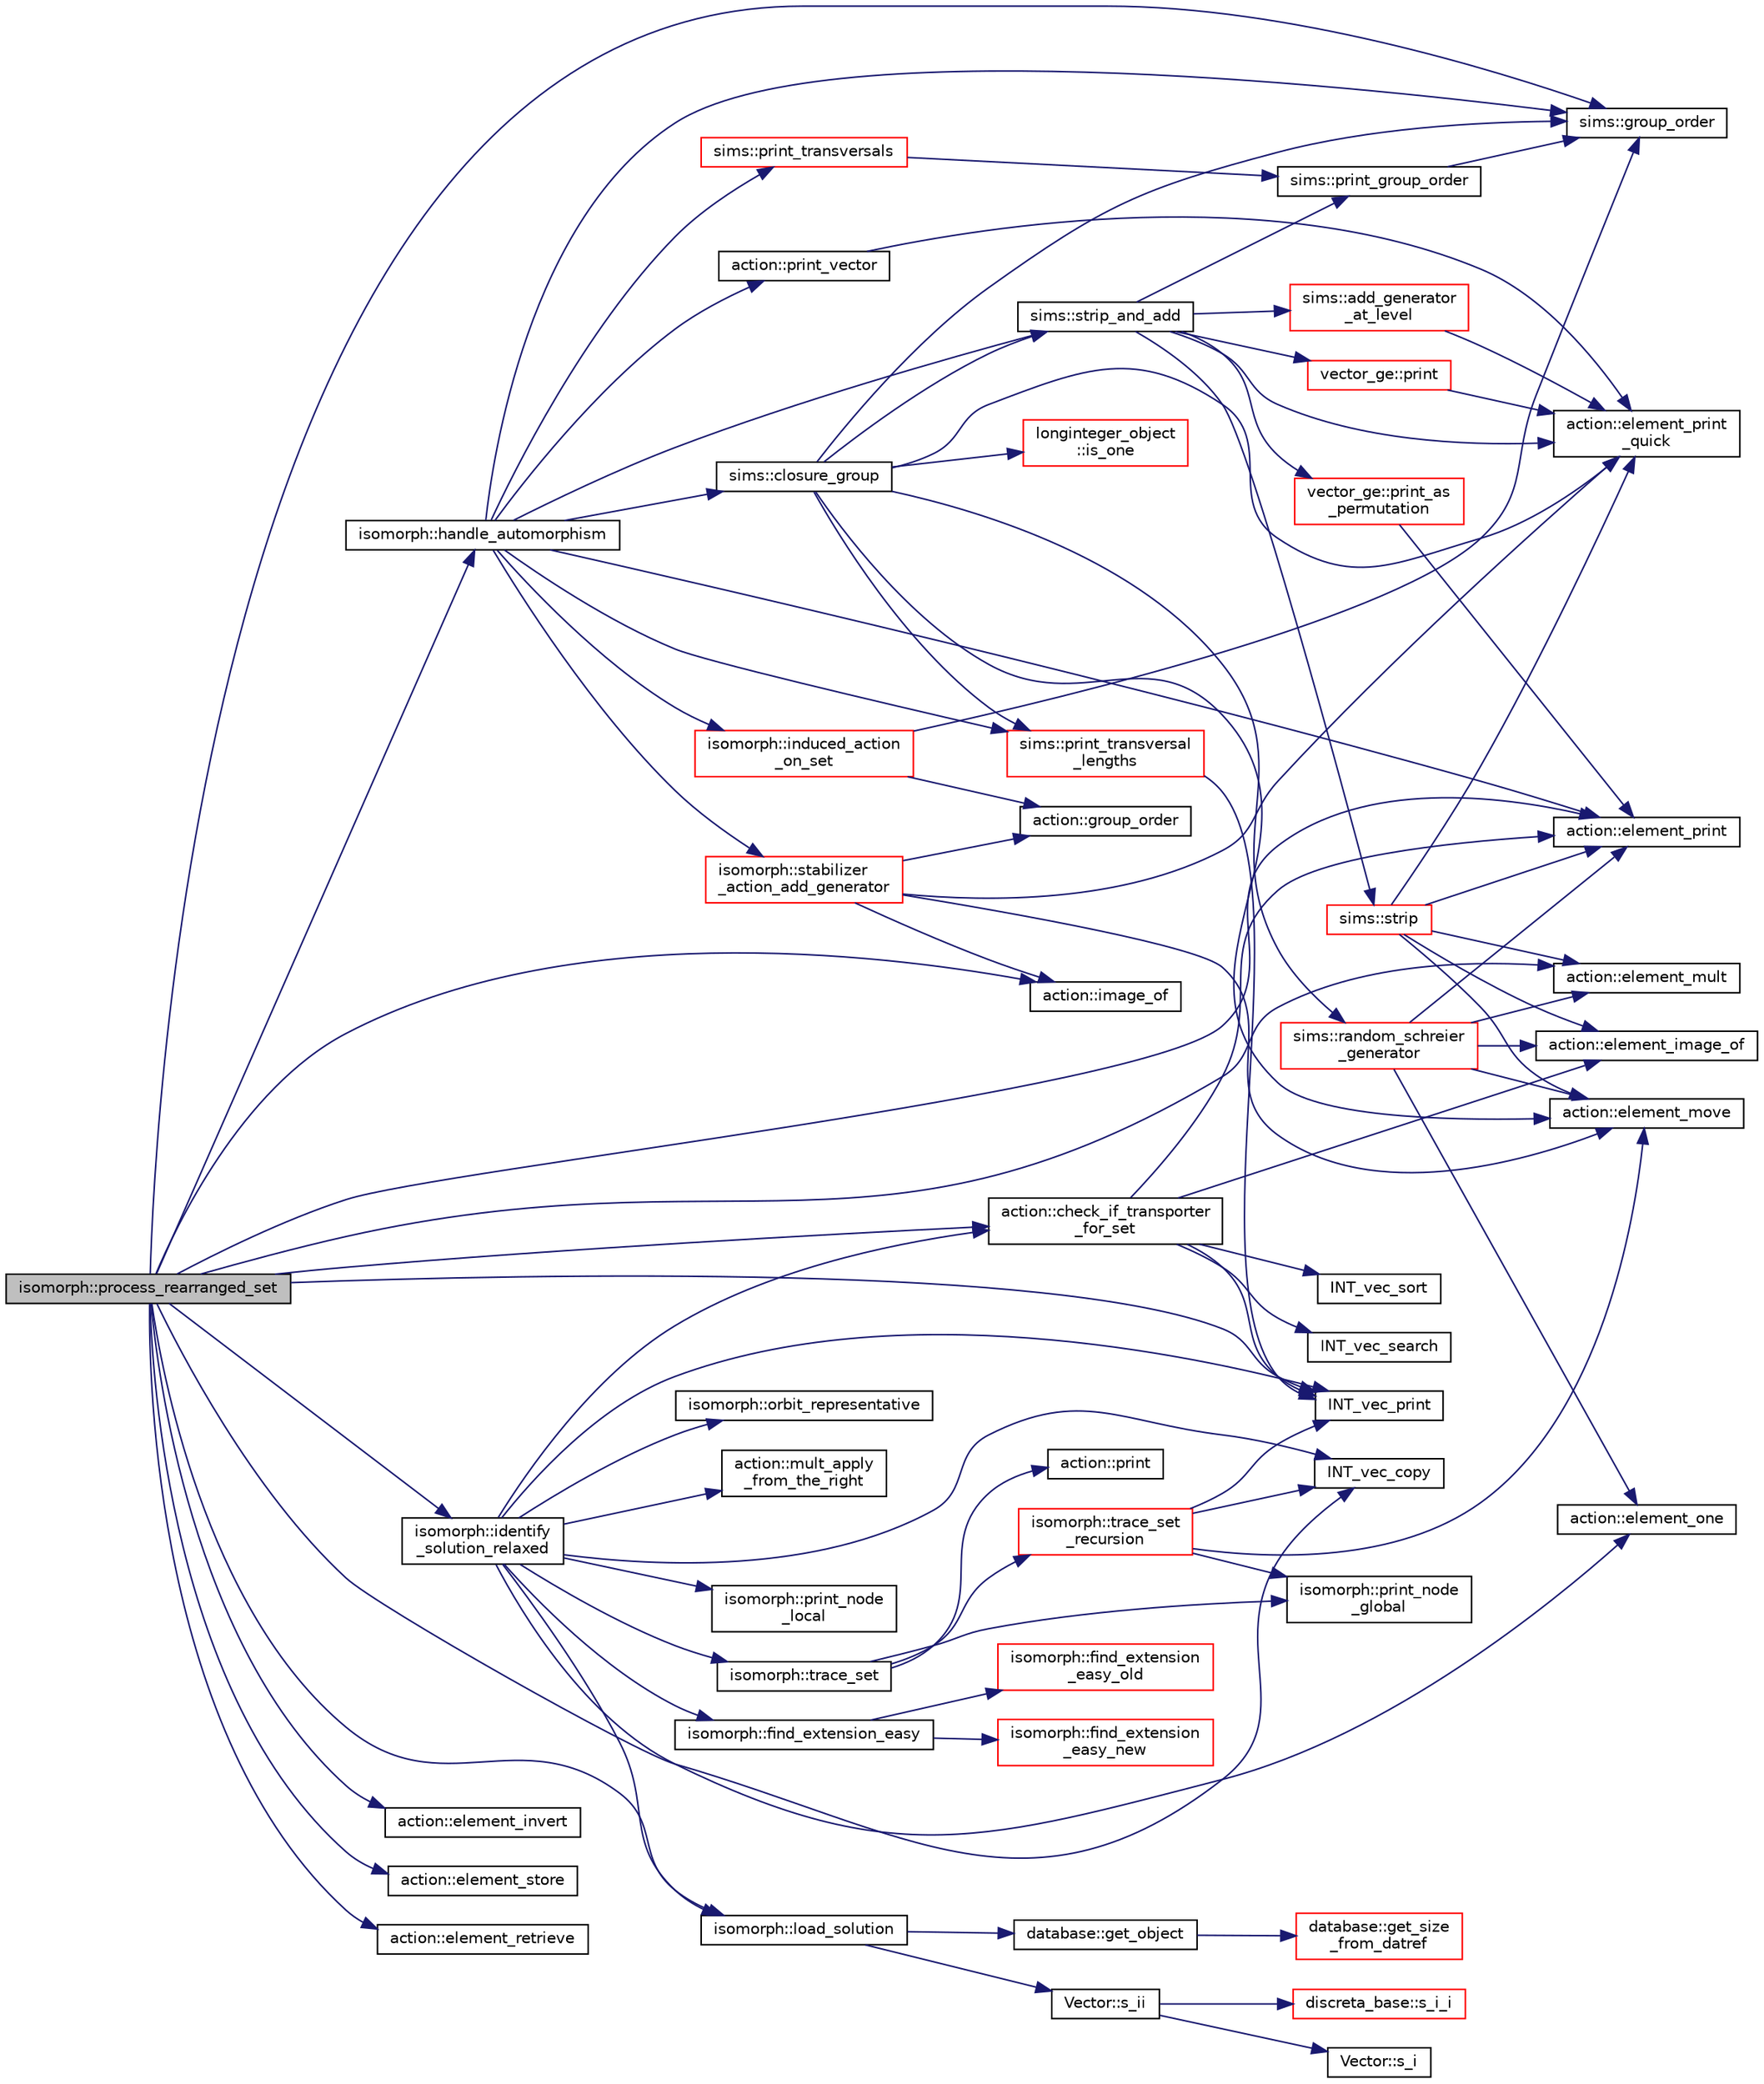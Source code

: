 digraph "isomorph::process_rearranged_set"
{
  edge [fontname="Helvetica",fontsize="10",labelfontname="Helvetica",labelfontsize="10"];
  node [fontname="Helvetica",fontsize="10",shape=record];
  rankdir="LR";
  Node10636 [label="isomorph::process_rearranged_set",height=0.2,width=0.4,color="black", fillcolor="grey75", style="filled", fontcolor="black"];
  Node10636 -> Node10637 [color="midnightblue",fontsize="10",style="solid",fontname="Helvetica"];
  Node10637 [label="isomorph::identify\l_solution_relaxed",height=0.2,width=0.4,color="black", fillcolor="white", style="filled",URL="$d3/d5f/classisomorph.html#a8c36c61c16700d8e570f71f84a4aabc6"];
  Node10637 -> Node10638 [color="midnightblue",fontsize="10",style="solid",fontname="Helvetica"];
  Node10638 [label="INT_vec_copy",height=0.2,width=0.4,color="black", fillcolor="white", style="filled",URL="$df/dbf/sajeeb_8_c.html#ac2d875e27e009af6ec04d17254d11075"];
  Node10637 -> Node10639 [color="midnightblue",fontsize="10",style="solid",fontname="Helvetica"];
  Node10639 [label="action::element_one",height=0.2,width=0.4,color="black", fillcolor="white", style="filled",URL="$d2/d86/classaction.html#a780a105daf04d6d1fe7e2f63b3c88e3b"];
  Node10637 -> Node10640 [color="midnightblue",fontsize="10",style="solid",fontname="Helvetica"];
  Node10640 [label="isomorph::trace_set",height=0.2,width=0.4,color="black", fillcolor="white", style="filled",URL="$d3/d5f/classisomorph.html#ab7bbf8af4ad4d1c7bcbbd190ee2ce6a6"];
  Node10640 -> Node10641 [color="midnightblue",fontsize="10",style="solid",fontname="Helvetica"];
  Node10641 [label="isomorph::trace_set\l_recursion",height=0.2,width=0.4,color="red", fillcolor="white", style="filled",URL="$d3/d5f/classisomorph.html#a8ef29320b04d7ca09212706e47b013b9"];
  Node10641 -> Node10642 [color="midnightblue",fontsize="10",style="solid",fontname="Helvetica"];
  Node10642 [label="isomorph::print_node\l_global",height=0.2,width=0.4,color="black", fillcolor="white", style="filled",URL="$d3/d5f/classisomorph.html#ac62bed8edc25b5b50cc4f275f94c8470"];
  Node10641 -> Node10638 [color="midnightblue",fontsize="10",style="solid",fontname="Helvetica"];
  Node10641 -> Node10644 [color="midnightblue",fontsize="10",style="solid",fontname="Helvetica"];
  Node10644 [label="INT_vec_print",height=0.2,width=0.4,color="black", fillcolor="white", style="filled",URL="$df/dbf/sajeeb_8_c.html#a79a5901af0b47dd0d694109543c027fe"];
  Node10641 -> Node10648 [color="midnightblue",fontsize="10",style="solid",fontname="Helvetica"];
  Node10648 [label="action::element_move",height=0.2,width=0.4,color="black", fillcolor="white", style="filled",URL="$d2/d86/classaction.html#a550947491bbb534d3d7951f50198a874"];
  Node10640 -> Node10642 [color="midnightblue",fontsize="10",style="solid",fontname="Helvetica"];
  Node10640 -> Node10720 [color="midnightblue",fontsize="10",style="solid",fontname="Helvetica"];
  Node10720 [label="action::print",height=0.2,width=0.4,color="black", fillcolor="white", style="filled",URL="$d2/d86/classaction.html#ae4159079fcf493e0e110c2114cc0a52d"];
  Node10637 -> Node10721 [color="midnightblue",fontsize="10",style="solid",fontname="Helvetica"];
  Node10721 [label="isomorph::print_node\l_local",height=0.2,width=0.4,color="black", fillcolor="white", style="filled",URL="$d3/d5f/classisomorph.html#a0c0aa4acce86bf0b479a216a3afdabcc"];
  Node10637 -> Node10644 [color="midnightblue",fontsize="10",style="solid",fontname="Helvetica"];
  Node10637 -> Node10722 [color="midnightblue",fontsize="10",style="solid",fontname="Helvetica"];
  Node10722 [label="isomorph::find_extension_easy",height=0.2,width=0.4,color="black", fillcolor="white", style="filled",URL="$d3/d5f/classisomorph.html#a2861ed73bff2090e2c2a97e263258134"];
  Node10722 -> Node10723 [color="midnightblue",fontsize="10",style="solid",fontname="Helvetica"];
  Node10723 [label="isomorph::find_extension\l_easy_old",height=0.2,width=0.4,color="red", fillcolor="white", style="filled",URL="$d3/d5f/classisomorph.html#ac527cea5328b515e3194c998217ea0bf"];
  Node10722 -> Node10728 [color="midnightblue",fontsize="10",style="solid",fontname="Helvetica"];
  Node10728 [label="isomorph::find_extension\l_easy_new",height=0.2,width=0.4,color="red", fillcolor="white", style="filled",URL="$d3/d5f/classisomorph.html#a239dde6a8264198fc3f6fb2e15cd882d"];
  Node10637 -> Node10743 [color="midnightblue",fontsize="10",style="solid",fontname="Helvetica"];
  Node10743 [label="isomorph::orbit_representative",height=0.2,width=0.4,color="black", fillcolor="white", style="filled",URL="$d3/d5f/classisomorph.html#acdfd35e2cb33942945e10dedeb4a210f"];
  Node10637 -> Node10744 [color="midnightblue",fontsize="10",style="solid",fontname="Helvetica"];
  Node10744 [label="action::mult_apply\l_from_the_right",height=0.2,width=0.4,color="black", fillcolor="white", style="filled",URL="$d2/d86/classaction.html#a00d1b49d2550d6a4cec42543076aac5b"];
  Node10637 -> Node10726 [color="midnightblue",fontsize="10",style="solid",fontname="Helvetica"];
  Node10726 [label="isomorph::load_solution",height=0.2,width=0.4,color="black", fillcolor="white", style="filled",URL="$d3/d5f/classisomorph.html#a18df8e5d8ba2c2fe7c6d59a2d42768a5"];
  Node10726 -> Node10684 [color="midnightblue",fontsize="10",style="solid",fontname="Helvetica"];
  Node10684 [label="database::get_object",height=0.2,width=0.4,color="black", fillcolor="white", style="filled",URL="$db/d72/classdatabase.html#a2f58ec1301addabc2fb6544038e108c6"];
  Node10684 -> Node10685 [color="midnightblue",fontsize="10",style="solid",fontname="Helvetica"];
  Node10685 [label="database::get_size\l_from_datref",height=0.2,width=0.4,color="red", fillcolor="white", style="filled",URL="$db/d72/classdatabase.html#ae71e4c19b07a2d67682fbd4b069e9a7e"];
  Node10726 -> Node10693 [color="midnightblue",fontsize="10",style="solid",fontname="Helvetica"];
  Node10693 [label="Vector::s_ii",height=0.2,width=0.4,color="black", fillcolor="white", style="filled",URL="$d5/db2/class_vector.html#a75d4942cc7b9794717b4846c10520db8"];
  Node10693 -> Node10656 [color="midnightblue",fontsize="10",style="solid",fontname="Helvetica"];
  Node10656 [label="Vector::s_i",height=0.2,width=0.4,color="black", fillcolor="white", style="filled",URL="$d5/db2/class_vector.html#a1c4fe1752523df8119f70dd550244871"];
  Node10693 -> Node10694 [color="midnightblue",fontsize="10",style="solid",fontname="Helvetica"];
  Node10694 [label="discreta_base::s_i_i",height=0.2,width=0.4,color="red", fillcolor="white", style="filled",URL="$d7/d71/classdiscreta__base.html#aadb92c01fbe69b3034b0214b33fbc735"];
  Node10637 -> Node10745 [color="midnightblue",fontsize="10",style="solid",fontname="Helvetica"];
  Node10745 [label="action::check_if_transporter\l_for_set",height=0.2,width=0.4,color="black", fillcolor="white", style="filled",URL="$d2/d86/classaction.html#a84f3aaa00cbc09fb93f131b16d1fd290"];
  Node10745 -> Node10644 [color="midnightblue",fontsize="10",style="solid",fontname="Helvetica"];
  Node10745 -> Node10645 [color="midnightblue",fontsize="10",style="solid",fontname="Helvetica"];
  Node10645 [label="action::element_print",height=0.2,width=0.4,color="black", fillcolor="white", style="filled",URL="$d2/d86/classaction.html#ae38c3ef3c1125213733d63c6fc3c40cd"];
  Node10745 -> Node10746 [color="midnightblue",fontsize="10",style="solid",fontname="Helvetica"];
  Node10746 [label="INT_vec_sort",height=0.2,width=0.4,color="black", fillcolor="white", style="filled",URL="$d5/de2/foundations_2data__structures_2data__structures_8h.html#a877cf6c0867f8a8e7c199476e640eca5"];
  Node10745 -> Node10646 [color="midnightblue",fontsize="10",style="solid",fontname="Helvetica"];
  Node10646 [label="action::element_image_of",height=0.2,width=0.4,color="black", fillcolor="white", style="filled",URL="$d2/d86/classaction.html#ae09559d4537a048fc860f8a74a31393d"];
  Node10745 -> Node10747 [color="midnightblue",fontsize="10",style="solid",fontname="Helvetica"];
  Node10747 [label="INT_vec_search",height=0.2,width=0.4,color="black", fillcolor="white", style="filled",URL="$d5/de2/foundations_2data__structures_2data__structures_8h.html#ad103ef2316a1f671bdb68fd9cd9ba945"];
  Node10636 -> Node10644 [color="midnightblue",fontsize="10",style="solid",fontname="Helvetica"];
  Node10636 -> Node10638 [color="midnightblue",fontsize="10",style="solid",fontname="Helvetica"];
  Node10636 -> Node10726 [color="midnightblue",fontsize="10",style="solid",fontname="Helvetica"];
  Node10636 -> Node10745 [color="midnightblue",fontsize="10",style="solid",fontname="Helvetica"];
  Node10636 -> Node10748 [color="midnightblue",fontsize="10",style="solid",fontname="Helvetica"];
  Node10748 [label="isomorph::handle_automorphism",height=0.2,width=0.4,color="black", fillcolor="white", style="filled",URL="$d3/d5f/classisomorph.html#a95e0ae39f992234f7cbeb6f1d57d82df"];
  Node10748 -> Node10645 [color="midnightblue",fontsize="10",style="solid",fontname="Helvetica"];
  Node10748 -> Node10749 [color="midnightblue",fontsize="10",style="solid",fontname="Helvetica"];
  Node10749 [label="sims::group_order",height=0.2,width=0.4,color="black", fillcolor="white", style="filled",URL="$d9/df3/classsims.html#aa442445175656570fa35febbe790efad"];
  Node10748 -> Node10750 [color="midnightblue",fontsize="10",style="solid",fontname="Helvetica"];
  Node10750 [label="sims::strip_and_add",height=0.2,width=0.4,color="black", fillcolor="white", style="filled",URL="$d9/df3/classsims.html#a9b8596883351af7ca772a7b0866a4027"];
  Node10750 -> Node10751 [color="midnightblue",fontsize="10",style="solid",fontname="Helvetica"];
  Node10751 [label="sims::strip",height=0.2,width=0.4,color="red", fillcolor="white", style="filled",URL="$d9/df3/classsims.html#a4d902cab732ddf9f60788dda85b0a775"];
  Node10751 -> Node10710 [color="midnightblue",fontsize="10",style="solid",fontname="Helvetica"];
  Node10710 [label="action::element_print\l_quick",height=0.2,width=0.4,color="black", fillcolor="white", style="filled",URL="$d2/d86/classaction.html#a4844680cf6750396f76494a28655265b"];
  Node10751 -> Node10648 [color="midnightblue",fontsize="10",style="solid",fontname="Helvetica"];
  Node10751 -> Node10646 [color="midnightblue",fontsize="10",style="solid",fontname="Helvetica"];
  Node10751 -> Node10645 [color="midnightblue",fontsize="10",style="solid",fontname="Helvetica"];
  Node10751 -> Node10647 [color="midnightblue",fontsize="10",style="solid",fontname="Helvetica"];
  Node10647 [label="action::element_mult",height=0.2,width=0.4,color="black", fillcolor="white", style="filled",URL="$d2/d86/classaction.html#ae9e36b2cae1f0f7bd7144097fa9a34b3"];
  Node10750 -> Node10710 [color="midnightblue",fontsize="10",style="solid",fontname="Helvetica"];
  Node10750 -> Node10758 [color="midnightblue",fontsize="10",style="solid",fontname="Helvetica"];
  Node10758 [label="sims::add_generator\l_at_level",height=0.2,width=0.4,color="red", fillcolor="white", style="filled",URL="$d9/df3/classsims.html#ac9f0f17058381524d70645e9d6893e4d"];
  Node10758 -> Node10710 [color="midnightblue",fontsize="10",style="solid",fontname="Helvetica"];
  Node10750 -> Node10769 [color="midnightblue",fontsize="10",style="solid",fontname="Helvetica"];
  Node10769 [label="vector_ge::print",height=0.2,width=0.4,color="red", fillcolor="white", style="filled",URL="$d4/d6e/classvector__ge.html#a0d260cce035c20b32d7989c50670aa8a"];
  Node10769 -> Node10710 [color="midnightblue",fontsize="10",style="solid",fontname="Helvetica"];
  Node10750 -> Node10770 [color="midnightblue",fontsize="10",style="solid",fontname="Helvetica"];
  Node10770 [label="vector_ge::print_as\l_permutation",height=0.2,width=0.4,color="red", fillcolor="white", style="filled",URL="$d4/d6e/classvector__ge.html#ac62360340b6ad2484c121584465eeef2"];
  Node10770 -> Node10645 [color="midnightblue",fontsize="10",style="solid",fontname="Helvetica"];
  Node10750 -> Node10778 [color="midnightblue",fontsize="10",style="solid",fontname="Helvetica"];
  Node10778 [label="sims::print_group_order",height=0.2,width=0.4,color="black", fillcolor="white", style="filled",URL="$d9/df3/classsims.html#a2fc3bfc40a993e0a6902374465304c0c"];
  Node10778 -> Node10749 [color="midnightblue",fontsize="10",style="solid",fontname="Helvetica"];
  Node10748 -> Node10779 [color="midnightblue",fontsize="10",style="solid",fontname="Helvetica"];
  Node10779 [label="sims::closure_group",height=0.2,width=0.4,color="black", fillcolor="white", style="filled",URL="$d9/df3/classsims.html#a7ecab5d843b1960ba9386e1b5dd41b95"];
  Node10779 -> Node10780 [color="midnightblue",fontsize="10",style="solid",fontname="Helvetica"];
  Node10780 [label="sims::print_transversal\l_lengths",height=0.2,width=0.4,color="red", fillcolor="white", style="filled",URL="$d9/df3/classsims.html#a122d9276cad4b4fbb8ea6f7831d43020"];
  Node10780 -> Node10644 [color="midnightblue",fontsize="10",style="solid",fontname="Helvetica"];
  Node10779 -> Node10749 [color="midnightblue",fontsize="10",style="solid",fontname="Helvetica"];
  Node10779 -> Node10782 [color="midnightblue",fontsize="10",style="solid",fontname="Helvetica"];
  Node10782 [label="longinteger_object\l::is_one",height=0.2,width=0.4,color="red", fillcolor="white", style="filled",URL="$dd/d7e/classlonginteger__object.html#adeab597c8bb66f36eb085f046d1df656"];
  Node10779 -> Node10784 [color="midnightblue",fontsize="10",style="solid",fontname="Helvetica"];
  Node10784 [label="sims::random_schreier\l_generator",height=0.2,width=0.4,color="red", fillcolor="white", style="filled",URL="$d9/df3/classsims.html#aaa77048e586c36a7639fa61ff66e0a23"];
  Node10784 -> Node10639 [color="midnightblue",fontsize="10",style="solid",fontname="Helvetica"];
  Node10784 -> Node10646 [color="midnightblue",fontsize="10",style="solid",fontname="Helvetica"];
  Node10784 -> Node10645 [color="midnightblue",fontsize="10",style="solid",fontname="Helvetica"];
  Node10784 -> Node10647 [color="midnightblue",fontsize="10",style="solid",fontname="Helvetica"];
  Node10784 -> Node10648 [color="midnightblue",fontsize="10",style="solid",fontname="Helvetica"];
  Node10779 -> Node10648 [color="midnightblue",fontsize="10",style="solid",fontname="Helvetica"];
  Node10779 -> Node10750 [color="midnightblue",fontsize="10",style="solid",fontname="Helvetica"];
  Node10779 -> Node10710 [color="midnightblue",fontsize="10",style="solid",fontname="Helvetica"];
  Node10748 -> Node10790 [color="midnightblue",fontsize="10",style="solid",fontname="Helvetica"];
  Node10790 [label="isomorph::stabilizer\l_action_add_generator",height=0.2,width=0.4,color="red", fillcolor="white", style="filled",URL="$d3/d5f/classisomorph.html#ae91af86c9c82cf9c5c7ee24a60e59460"];
  Node10790 -> Node10791 [color="midnightblue",fontsize="10",style="solid",fontname="Helvetica"];
  Node10791 [label="action::group_order",height=0.2,width=0.4,color="black", fillcolor="white", style="filled",URL="$d2/d86/classaction.html#ad1f69adb27041311d2e7be96e39388d4"];
  Node10790 -> Node10792 [color="midnightblue",fontsize="10",style="solid",fontname="Helvetica"];
  Node10792 [label="action::image_of",height=0.2,width=0.4,color="black", fillcolor="white", style="filled",URL="$d2/d86/classaction.html#a094e1e6414725c771c91ea0e92342de6"];
  Node10790 -> Node10710 [color="midnightblue",fontsize="10",style="solid",fontname="Helvetica"];
  Node10790 -> Node10648 [color="midnightblue",fontsize="10",style="solid",fontname="Helvetica"];
  Node10748 -> Node10836 [color="midnightblue",fontsize="10",style="solid",fontname="Helvetica"];
  Node10836 [label="action::print_vector",height=0.2,width=0.4,color="black", fillcolor="white", style="filled",URL="$d2/d86/classaction.html#a2c91e488a2fdc2b8b4e6f25dfc992929"];
  Node10836 -> Node10710 [color="midnightblue",fontsize="10",style="solid",fontname="Helvetica"];
  Node10748 -> Node10837 [color="midnightblue",fontsize="10",style="solid",fontname="Helvetica"];
  Node10837 [label="sims::print_transversals",height=0.2,width=0.4,color="red", fillcolor="white", style="filled",URL="$d9/df3/classsims.html#a77dbb9429e40ca83098f314bf0e3c44a"];
  Node10837 -> Node10778 [color="midnightblue",fontsize="10",style="solid",fontname="Helvetica"];
  Node10748 -> Node10780 [color="midnightblue",fontsize="10",style="solid",fontname="Helvetica"];
  Node10748 -> Node10838 [color="midnightblue",fontsize="10",style="solid",fontname="Helvetica"];
  Node10838 [label="isomorph::induced_action\l_on_set",height=0.2,width=0.4,color="red", fillcolor="white", style="filled",URL="$d3/d5f/classisomorph.html#a66a62f79a0f877b889ec5bd0c79392f1"];
  Node10838 -> Node10791 [color="midnightblue",fontsize="10",style="solid",fontname="Helvetica"];
  Node10838 -> Node10749 [color="midnightblue",fontsize="10",style="solid",fontname="Helvetica"];
  Node10636 -> Node10749 [color="midnightblue",fontsize="10",style="solid",fontname="Helvetica"];
  Node10636 -> Node10757 [color="midnightblue",fontsize="10",style="solid",fontname="Helvetica"];
  Node10757 [label="action::element_invert",height=0.2,width=0.4,color="black", fillcolor="white", style="filled",URL="$d2/d86/classaction.html#aa4bd01e338497714586636751fcef436"];
  Node10636 -> Node10645 [color="midnightblue",fontsize="10",style="solid",fontname="Helvetica"];
  Node10636 -> Node11208 [color="midnightblue",fontsize="10",style="solid",fontname="Helvetica"];
  Node11208 [label="action::element_store",height=0.2,width=0.4,color="black", fillcolor="white", style="filled",URL="$d2/d86/classaction.html#ab969a7009cc85c12f988a18a06b5db64"];
  Node10636 -> Node10708 [color="midnightblue",fontsize="10",style="solid",fontname="Helvetica"];
  Node10708 [label="action::element_retrieve",height=0.2,width=0.4,color="black", fillcolor="white", style="filled",URL="$d2/d86/classaction.html#ad28f6f8810ffbad64c1490f78e51e2b1"];
  Node10636 -> Node10647 [color="midnightblue",fontsize="10",style="solid",fontname="Helvetica"];
  Node10636 -> Node10792 [color="midnightblue",fontsize="10",style="solid",fontname="Helvetica"];
}

